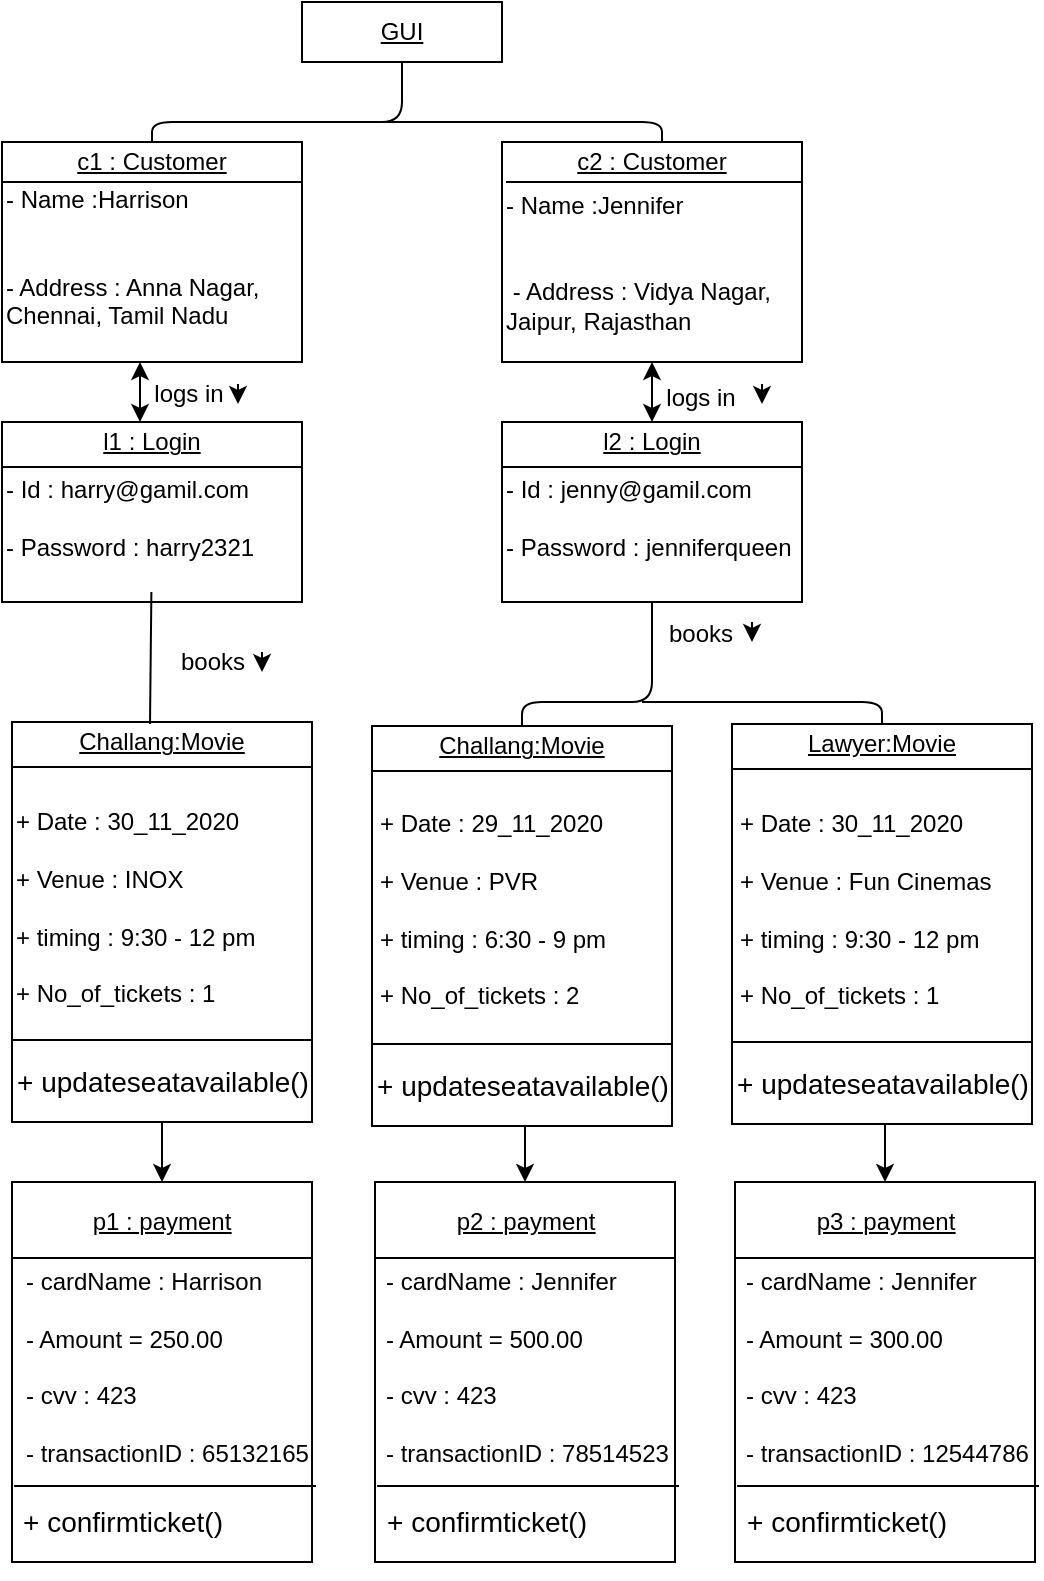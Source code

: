 <mxfile version="13.10.0" type="github">
  <diagram id="b5b41UgJ_ffkNoF94OHe" name="Page-1">
    <mxGraphModel dx="1022" dy="695" grid="1" gridSize="10" guides="1" tooltips="1" connect="1" arrows="1" fold="1" page="1" pageScale="1" pageWidth="850" pageHeight="1100" math="0" shadow="0">
      <root>
        <mxCell id="0" />
        <mxCell id="1" parent="0" />
        <mxCell id="uAq4iiSgnRkr5ONaK8W_-14" value="&lt;u&gt;GUI&lt;/u&gt;" style="rounded=0;whiteSpace=wrap;html=1;" vertex="1" parent="1">
          <mxGeometry x="270" y="10" width="100" height="30" as="geometry" />
        </mxCell>
        <mxCell id="uAq4iiSgnRkr5ONaK8W_-15" value="" style="rounded=0;whiteSpace=wrap;html=1;" vertex="1" parent="1">
          <mxGeometry x="120" y="80" width="150" height="110" as="geometry" />
        </mxCell>
        <mxCell id="uAq4iiSgnRkr5ONaK8W_-16" value="&lt;u&gt;c1 : Customer&lt;/u&gt;" style="text;html=1;strokeColor=none;fillColor=none;align=center;verticalAlign=middle;whiteSpace=wrap;rounded=0;" vertex="1" parent="1">
          <mxGeometry x="130" y="80" width="130" height="20" as="geometry" />
        </mxCell>
        <mxCell id="uAq4iiSgnRkr5ONaK8W_-17" value="" style="endArrow=none;html=1;exitX=0;exitY=0;exitDx=0;exitDy=0;entryX=1;entryY=0.182;entryDx=0;entryDy=0;entryPerimeter=0;" edge="1" parent="1" source="uAq4iiSgnRkr5ONaK8W_-18" target="uAq4iiSgnRkr5ONaK8W_-15">
          <mxGeometry width="50" height="50" relative="1" as="geometry">
            <mxPoint x="160" y="150" as="sourcePoint" />
            <mxPoint x="210" y="100" as="targetPoint" />
            <Array as="points">
              <mxPoint x="240" y="100" />
            </Array>
          </mxGeometry>
        </mxCell>
        <mxCell id="uAq4iiSgnRkr5ONaK8W_-18" value="&lt;div align=&quot;left&quot;&gt;&lt;br&gt;&lt;/div&gt;&lt;div align=&quot;left&quot;&gt;- Name :Harrison&lt;/div&gt;&lt;div align=&quot;left&quot;&gt;&lt;br&gt;&lt;/div&gt;&lt;div align=&quot;left&quot;&gt;&lt;br&gt;&lt;/div&gt;&lt;div align=&quot;left&quot;&gt;- Address : Anna Nagar,&lt;/div&gt;&lt;div align=&quot;left&quot;&gt;Chennai, Tamil Nadu&lt;br&gt;&lt;/div&gt;&lt;div align=&quot;left&quot;&gt;&lt;br&gt;&lt;/div&gt;&lt;div align=&quot;left&quot;&gt;&lt;br&gt;&lt;/div&gt;" style="text;html=1;strokeColor=none;fillColor=none;align=left;verticalAlign=middle;whiteSpace=wrap;rounded=0;" vertex="1" parent="1">
          <mxGeometry x="120" y="100" width="150" height="90" as="geometry" />
        </mxCell>
        <mxCell id="uAq4iiSgnRkr5ONaK8W_-19" style="edgeStyle=orthogonalEdgeStyle;rounded=0;orthogonalLoop=1;jettySize=auto;html=1;exitX=0.5;exitY=1;exitDx=0;exitDy=0;" edge="1" parent="1" source="uAq4iiSgnRkr5ONaK8W_-15" target="uAq4iiSgnRkr5ONaK8W_-15">
          <mxGeometry relative="1" as="geometry" />
        </mxCell>
        <mxCell id="uAq4iiSgnRkr5ONaK8W_-25" value="" style="rounded=0;whiteSpace=wrap;html=1;" vertex="1" parent="1">
          <mxGeometry x="120" y="220" width="150" height="90" as="geometry" />
        </mxCell>
        <mxCell id="uAq4iiSgnRkr5ONaK8W_-26" value="l1 : Login" style="text;html=1;strokeColor=none;fillColor=none;align=center;verticalAlign=middle;whiteSpace=wrap;rounded=0;fontStyle=4" vertex="1" parent="1">
          <mxGeometry x="130" y="220" width="130" height="20" as="geometry" />
        </mxCell>
        <mxCell id="uAq4iiSgnRkr5ONaK8W_-27" value="&lt;div align=&quot;left&quot;&gt;&lt;br&gt;&lt;/div&gt;&lt;div align=&quot;left&quot;&gt;- Id : harry@gamil.com&lt;br&gt;&lt;/div&gt;&lt;div align=&quot;left&quot;&gt;&lt;br&gt;&lt;/div&gt;&lt;div align=&quot;left&quot;&gt;- Password : harry2321&lt;br&gt;&lt;/div&gt;&lt;div align=&quot;left&quot;&gt;&lt;br&gt;&lt;/div&gt;&lt;div align=&quot;left&quot;&gt;&lt;br&gt;&lt;/div&gt;" style="text;html=1;strokeColor=none;fillColor=none;align=left;verticalAlign=middle;whiteSpace=wrap;rounded=0;" vertex="1" parent="1">
          <mxGeometry x="120" y="245" width="150" height="60" as="geometry" />
        </mxCell>
        <mxCell id="uAq4iiSgnRkr5ONaK8W_-28" style="edgeStyle=orthogonalEdgeStyle;rounded=0;orthogonalLoop=1;jettySize=auto;html=1;exitX=0.5;exitY=1;exitDx=0;exitDy=0;" edge="1" parent="1" source="uAq4iiSgnRkr5ONaK8W_-25" target="uAq4iiSgnRkr5ONaK8W_-25">
          <mxGeometry relative="1" as="geometry" />
        </mxCell>
        <mxCell id="uAq4iiSgnRkr5ONaK8W_-29" value="" style="endArrow=none;html=1;exitX=0;exitY=0.25;exitDx=0;exitDy=0;entryX=1;entryY=0.25;entryDx=0;entryDy=0;" edge="1" parent="1" source="uAq4iiSgnRkr5ONaK8W_-25" target="uAq4iiSgnRkr5ONaK8W_-25">
          <mxGeometry width="50" height="50" relative="1" as="geometry">
            <mxPoint x="30" y="280" as="sourcePoint" />
            <mxPoint x="80" y="230" as="targetPoint" />
          </mxGeometry>
        </mxCell>
        <mxCell id="uAq4iiSgnRkr5ONaK8W_-30" value="" style="rounded=0;whiteSpace=wrap;html=1;" vertex="1" parent="1">
          <mxGeometry x="370" y="220" width="150" height="90" as="geometry" />
        </mxCell>
        <mxCell id="uAq4iiSgnRkr5ONaK8W_-31" value="&lt;u&gt;l2 : Login&lt;/u&gt;" style="text;html=1;strokeColor=none;fillColor=none;align=center;verticalAlign=middle;whiteSpace=wrap;rounded=0;" vertex="1" parent="1">
          <mxGeometry x="380" y="220" width="130" height="20" as="geometry" />
        </mxCell>
        <mxCell id="uAq4iiSgnRkr5ONaK8W_-32" value="&lt;div align=&quot;left&quot;&gt;&lt;br&gt;&lt;/div&gt;&lt;div align=&quot;left&quot;&gt;- Id : jenny@gamil.com&lt;br&gt;&lt;/div&gt;&lt;div align=&quot;left&quot;&gt;&lt;br&gt;&lt;/div&gt;&lt;div align=&quot;left&quot;&gt;- Password : jenniferqueen&lt;br&gt;&lt;/div&gt;&lt;div align=&quot;left&quot;&gt;&lt;br&gt;&lt;/div&gt;&lt;div align=&quot;left&quot;&gt;&lt;br&gt;&lt;/div&gt;" style="text;html=1;strokeColor=none;fillColor=none;align=left;verticalAlign=middle;whiteSpace=wrap;rounded=0;" vertex="1" parent="1">
          <mxGeometry x="370" y="245" width="150" height="60" as="geometry" />
        </mxCell>
        <mxCell id="uAq4iiSgnRkr5ONaK8W_-33" style="edgeStyle=orthogonalEdgeStyle;rounded=0;orthogonalLoop=1;jettySize=auto;html=1;exitX=0.5;exitY=1;exitDx=0;exitDy=0;" edge="1" parent="1" source="uAq4iiSgnRkr5ONaK8W_-30" target="uAq4iiSgnRkr5ONaK8W_-30">
          <mxGeometry relative="1" as="geometry" />
        </mxCell>
        <mxCell id="uAq4iiSgnRkr5ONaK8W_-34" value="" style="endArrow=none;html=1;exitX=0;exitY=0.25;exitDx=0;exitDy=0;entryX=1;entryY=0.25;entryDx=0;entryDy=0;" edge="1" parent="1" source="uAq4iiSgnRkr5ONaK8W_-30" target="uAq4iiSgnRkr5ONaK8W_-30">
          <mxGeometry width="50" height="50" relative="1" as="geometry">
            <mxPoint x="280" y="280" as="sourcePoint" />
            <mxPoint x="330" y="230" as="targetPoint" />
          </mxGeometry>
        </mxCell>
        <mxCell id="uAq4iiSgnRkr5ONaK8W_-35" value="" style="endArrow=classic;startArrow=classic;html=1;exitX=0.5;exitY=0;exitDx=0;exitDy=0;" edge="1" parent="1" source="uAq4iiSgnRkr5ONaK8W_-31">
          <mxGeometry width="50" height="50" relative="1" as="geometry">
            <mxPoint x="580" y="260" as="sourcePoint" />
            <mxPoint x="445" y="190" as="targetPoint" />
          </mxGeometry>
        </mxCell>
        <mxCell id="uAq4iiSgnRkr5ONaK8W_-36" value="" style="endArrow=classic;startArrow=classic;html=1;exitX=0.5;exitY=0;exitDx=0;exitDy=0;" edge="1" parent="1">
          <mxGeometry width="50" height="50" relative="1" as="geometry">
            <mxPoint x="189" y="220" as="sourcePoint" />
            <mxPoint x="189" y="190" as="targetPoint" />
          </mxGeometry>
        </mxCell>
        <mxCell id="uAq4iiSgnRkr5ONaK8W_-37" value="" style="endArrow=none;html=1;exitX=0.5;exitY=0;exitDx=0;exitDy=0;entryX=0.5;entryY=1;entryDx=0;entryDy=0;" edge="1" parent="1" source="uAq4iiSgnRkr5ONaK8W_-15" target="uAq4iiSgnRkr5ONaK8W_-14">
          <mxGeometry width="50" height="50" relative="1" as="geometry">
            <mxPoint x="300" y="100" as="sourcePoint" />
            <mxPoint x="350" y="50" as="targetPoint" />
            <Array as="points">
              <mxPoint x="195" y="70" />
              <mxPoint x="320" y="70" />
            </Array>
          </mxGeometry>
        </mxCell>
        <mxCell id="uAq4iiSgnRkr5ONaK8W_-38" value="" style="endArrow=none;html=1;" edge="1" parent="1">
          <mxGeometry width="50" height="50" relative="1" as="geometry">
            <mxPoint x="450" y="80" as="sourcePoint" />
            <mxPoint x="310" y="70" as="targetPoint" />
            <Array as="points">
              <mxPoint x="450" y="70" />
            </Array>
          </mxGeometry>
        </mxCell>
        <mxCell id="uAq4iiSgnRkr5ONaK8W_-39" value="logs in" style="text;html=1;align=center;verticalAlign=middle;resizable=0;points=[];autosize=1;" vertex="1" parent="1">
          <mxGeometry x="188" y="196" width="50" height="20" as="geometry" />
        </mxCell>
        <mxCell id="uAq4iiSgnRkr5ONaK8W_-40" value="" style="endArrow=classic;html=1;" edge="1" parent="1">
          <mxGeometry width="50" height="50" relative="1" as="geometry">
            <mxPoint x="238" y="201" as="sourcePoint" />
            <mxPoint x="238" y="211" as="targetPoint" />
          </mxGeometry>
        </mxCell>
        <mxCell id="uAq4iiSgnRkr5ONaK8W_-41" value="" style="endArrow=classic;html=1;" edge="1" parent="1">
          <mxGeometry width="50" height="50" relative="1" as="geometry">
            <mxPoint x="500" y="201" as="sourcePoint" />
            <mxPoint x="500" y="211" as="targetPoint" />
          </mxGeometry>
        </mxCell>
        <mxCell id="uAq4iiSgnRkr5ONaK8W_-42" value="" style="endArrow=classic;html=1;" edge="1" parent="1">
          <mxGeometry width="50" height="50" relative="1" as="geometry">
            <mxPoint x="250" y="335" as="sourcePoint" />
            <mxPoint x="250" y="345" as="targetPoint" />
          </mxGeometry>
        </mxCell>
        <mxCell id="uAq4iiSgnRkr5ONaK8W_-43" value="" style="endArrow=classic;html=1;" edge="1" parent="1">
          <mxGeometry width="50" height="50" relative="1" as="geometry">
            <mxPoint x="495" y="320" as="sourcePoint" />
            <mxPoint x="495" y="330" as="targetPoint" />
          </mxGeometry>
        </mxCell>
        <mxCell id="uAq4iiSgnRkr5ONaK8W_-44" value="logs in" style="text;html=1;align=center;verticalAlign=middle;resizable=0;points=[];autosize=1;" vertex="1" parent="1">
          <mxGeometry x="444" y="198" width="50" height="20" as="geometry" />
        </mxCell>
        <mxCell id="uAq4iiSgnRkr5ONaK8W_-108" style="edgeStyle=orthogonalEdgeStyle;rounded=0;orthogonalLoop=1;jettySize=auto;html=1;exitX=0.5;exitY=1;exitDx=0;exitDy=0;entryX=0.5;entryY=0;entryDx=0;entryDy=0;" edge="1" parent="1" source="uAq4iiSgnRkr5ONaK8W_-45" target="uAq4iiSgnRkr5ONaK8W_-70">
          <mxGeometry relative="1" as="geometry" />
        </mxCell>
        <mxCell id="uAq4iiSgnRkr5ONaK8W_-45" value="" style="rounded=0;whiteSpace=wrap;html=1;" vertex="1" parent="1">
          <mxGeometry x="125" y="370" width="150" height="200" as="geometry" />
        </mxCell>
        <mxCell id="uAq4iiSgnRkr5ONaK8W_-46" value="Challang:Movie" style="text;html=1;strokeColor=none;fillColor=none;align=center;verticalAlign=middle;whiteSpace=wrap;rounded=0;fontStyle=4" vertex="1" parent="1">
          <mxGeometry x="135" y="370" width="130" height="20" as="geometry" />
        </mxCell>
        <mxCell id="uAq4iiSgnRkr5ONaK8W_-47" value="&lt;div align=&quot;left&quot;&gt;&lt;br&gt;&lt;/div&gt;&lt;div align=&quot;left&quot;&gt;+ Date : 30_11_2020&lt;br&gt;&lt;/div&gt;&lt;div align=&quot;left&quot;&gt;&lt;br&gt;&lt;/div&gt;&lt;div align=&quot;left&quot;&gt;+ Venue : INOX&lt;/div&gt;&lt;div align=&quot;left&quot;&gt;&lt;br&gt;&lt;/div&gt;&lt;div align=&quot;left&quot;&gt;+ timing : 9:30 - 12 pm&lt;/div&gt;&lt;div align=&quot;left&quot;&gt;&lt;br&gt;&lt;/div&gt;&lt;div align=&quot;left&quot;&gt;+ No_of_tickets : 1&lt;br&gt;&lt;/div&gt;&lt;div align=&quot;left&quot;&gt;&lt;br&gt;&lt;/div&gt;&lt;div align=&quot;left&quot;&gt;&lt;br&gt;&lt;/div&gt;" style="text;html=1;strokeColor=none;fillColor=none;align=left;verticalAlign=middle;whiteSpace=wrap;rounded=0;" vertex="1" parent="1">
          <mxGeometry x="125" y="430" width="150" height="80" as="geometry" />
        </mxCell>
        <mxCell id="uAq4iiSgnRkr5ONaK8W_-48" style="edgeStyle=orthogonalEdgeStyle;rounded=0;orthogonalLoop=1;jettySize=auto;html=1;exitX=0.5;exitY=1;exitDx=0;exitDy=0;" edge="1" parent="1" source="uAq4iiSgnRkr5ONaK8W_-45" target="uAq4iiSgnRkr5ONaK8W_-45">
          <mxGeometry relative="1" as="geometry" />
        </mxCell>
        <mxCell id="uAq4iiSgnRkr5ONaK8W_-49" value="" style="endArrow=none;html=1;exitX=0;exitY=0.25;exitDx=0;exitDy=0;entryX=1;entryY=0.25;entryDx=0;entryDy=0;" edge="1" parent="1">
          <mxGeometry width="50" height="50" relative="1" as="geometry">
            <mxPoint x="125" y="392.5" as="sourcePoint" />
            <mxPoint x="275" y="392.5" as="targetPoint" />
          </mxGeometry>
        </mxCell>
        <mxCell id="uAq4iiSgnRkr5ONaK8W_-51" value="books" style="text;html=1;align=center;verticalAlign=middle;resizable=0;points=[];autosize=1;" vertex="1" parent="1">
          <mxGeometry x="200" y="330" width="50" height="20" as="geometry" />
        </mxCell>
        <mxCell id="uAq4iiSgnRkr5ONaK8W_-52" value="books" style="text;html=1;align=center;verticalAlign=middle;resizable=0;points=[];autosize=1;" vertex="1" parent="1">
          <mxGeometry x="444" y="316" width="50" height="20" as="geometry" />
        </mxCell>
        <mxCell id="uAq4iiSgnRkr5ONaK8W_-54" value="" style="endArrow=none;html=1;exitX=0;exitY=0.75;exitDx=0;exitDy=0;entryX=1;entryY=0.75;entryDx=0;entryDy=0;" edge="1" parent="1">
          <mxGeometry width="50" height="50" relative="1" as="geometry">
            <mxPoint x="125" y="529" as="sourcePoint" />
            <mxPoint x="275" y="529" as="targetPoint" />
            <Array as="points">
              <mxPoint x="215" y="529" />
            </Array>
          </mxGeometry>
        </mxCell>
        <mxCell id="uAq4iiSgnRkr5ONaK8W_-55" value="&lt;font style=&quot;font-size: 14px&quot;&gt;+ updateseatavailable()&lt;br&gt;&lt;/font&gt;" style="text;html=1;align=center;verticalAlign=middle;resizable=0;points=[];autosize=1;" vertex="1" parent="1">
          <mxGeometry x="120" y="540" width="160" height="20" as="geometry" />
        </mxCell>
        <mxCell id="uAq4iiSgnRkr5ONaK8W_-107" style="edgeStyle=orthogonalEdgeStyle;rounded=0;orthogonalLoop=1;jettySize=auto;html=1;exitX=0.5;exitY=1;exitDx=0;exitDy=0;entryX=0.5;entryY=0;entryDx=0;entryDy=0;" edge="1" parent="1" source="uAq4iiSgnRkr5ONaK8W_-56" target="uAq4iiSgnRkr5ONaK8W_-99">
          <mxGeometry relative="1" as="geometry" />
        </mxCell>
        <mxCell id="uAq4iiSgnRkr5ONaK8W_-56" value="" style="rounded=0;whiteSpace=wrap;html=1;" vertex="1" parent="1">
          <mxGeometry x="305" y="372" width="150" height="200" as="geometry" />
        </mxCell>
        <mxCell id="uAq4iiSgnRkr5ONaK8W_-57" value="Challang:Movie" style="text;html=1;strokeColor=none;fillColor=none;align=center;verticalAlign=middle;whiteSpace=wrap;rounded=0;fontStyle=4" vertex="1" parent="1">
          <mxGeometry x="315" y="372" width="130" height="20" as="geometry" />
        </mxCell>
        <mxCell id="uAq4iiSgnRkr5ONaK8W_-58" value="&lt;div align=&quot;left&quot;&gt;&lt;br&gt;&lt;/div&gt;&lt;div align=&quot;left&quot;&gt;+ Date : 29_11_2020&lt;br&gt;&lt;/div&gt;&lt;div align=&quot;left&quot;&gt;&lt;br&gt;&lt;/div&gt;&lt;div align=&quot;left&quot;&gt;+ Venue : PVR&lt;br&gt;&lt;/div&gt;&lt;div align=&quot;left&quot;&gt;&lt;br&gt;&lt;/div&gt;&lt;div align=&quot;left&quot;&gt;+ timing : 6:30 - 9 pm&lt;/div&gt;&lt;div align=&quot;left&quot;&gt;&lt;br&gt;&lt;/div&gt;&lt;div align=&quot;left&quot;&gt;+ No_of_tickets : 2&lt;br&gt;&lt;/div&gt;&lt;div align=&quot;left&quot;&gt;&lt;br&gt;&lt;/div&gt;&lt;div align=&quot;left&quot;&gt;&lt;br&gt;&lt;/div&gt;" style="text;html=1;strokeColor=none;fillColor=none;align=left;verticalAlign=middle;whiteSpace=wrap;rounded=0;" vertex="1" parent="1">
          <mxGeometry x="306.5" y="430" width="150" height="82" as="geometry" />
        </mxCell>
        <mxCell id="uAq4iiSgnRkr5ONaK8W_-59" style="edgeStyle=orthogonalEdgeStyle;rounded=0;orthogonalLoop=1;jettySize=auto;html=1;exitX=0.5;exitY=1;exitDx=0;exitDy=0;" edge="1" parent="1" source="uAq4iiSgnRkr5ONaK8W_-56" target="uAq4iiSgnRkr5ONaK8W_-56">
          <mxGeometry relative="1" as="geometry" />
        </mxCell>
        <mxCell id="uAq4iiSgnRkr5ONaK8W_-60" value="" style="endArrow=none;html=1;exitX=0;exitY=0.25;exitDx=0;exitDy=0;entryX=1;entryY=0.25;entryDx=0;entryDy=0;" edge="1" parent="1">
          <mxGeometry width="50" height="50" relative="1" as="geometry">
            <mxPoint x="305" y="394.5" as="sourcePoint" />
            <mxPoint x="455" y="394.5" as="targetPoint" />
          </mxGeometry>
        </mxCell>
        <mxCell id="uAq4iiSgnRkr5ONaK8W_-61" value="" style="endArrow=none;html=1;exitX=0;exitY=0.75;exitDx=0;exitDy=0;entryX=1;entryY=0.75;entryDx=0;entryDy=0;" edge="1" parent="1">
          <mxGeometry width="50" height="50" relative="1" as="geometry">
            <mxPoint x="305" y="531" as="sourcePoint" />
            <mxPoint x="455" y="531" as="targetPoint" />
            <Array as="points">
              <mxPoint x="395" y="531" />
            </Array>
          </mxGeometry>
        </mxCell>
        <mxCell id="uAq4iiSgnRkr5ONaK8W_-62" value="&lt;font style=&quot;font-size: 14px&quot;&gt;+ updateseatavailable()&lt;br&gt;&lt;/font&gt;" style="text;html=1;align=center;verticalAlign=middle;resizable=0;points=[];autosize=1;" vertex="1" parent="1">
          <mxGeometry x="300" y="542" width="160" height="20" as="geometry" />
        </mxCell>
        <mxCell id="uAq4iiSgnRkr5ONaK8W_-105" style="edgeStyle=orthogonalEdgeStyle;rounded=0;orthogonalLoop=1;jettySize=auto;html=1;exitX=0.5;exitY=1;exitDx=0;exitDy=0;entryX=0.5;entryY=0;entryDx=0;entryDy=0;" edge="1" parent="1" source="uAq4iiSgnRkr5ONaK8W_-63" target="uAq4iiSgnRkr5ONaK8W_-93">
          <mxGeometry relative="1" as="geometry" />
        </mxCell>
        <mxCell id="uAq4iiSgnRkr5ONaK8W_-63" value="" style="rounded=0;whiteSpace=wrap;html=1;" vertex="1" parent="1">
          <mxGeometry x="485" y="371" width="150" height="200" as="geometry" />
        </mxCell>
        <mxCell id="uAq4iiSgnRkr5ONaK8W_-64" value="Lawyer:Movie" style="text;html=1;strokeColor=none;fillColor=none;align=center;verticalAlign=middle;whiteSpace=wrap;rounded=0;fontStyle=4" vertex="1" parent="1">
          <mxGeometry x="495" y="371" width="130" height="20" as="geometry" />
        </mxCell>
        <mxCell id="uAq4iiSgnRkr5ONaK8W_-65" value="&lt;div align=&quot;left&quot;&gt;&lt;br&gt;&lt;/div&gt;&lt;div align=&quot;left&quot;&gt;+ Date : 30_11_2020&lt;br&gt;&lt;/div&gt;&lt;div align=&quot;left&quot;&gt;&lt;br&gt;&lt;/div&gt;&lt;div align=&quot;left&quot;&gt;+ Venue : Fun Cinemas&lt;br&gt;&lt;/div&gt;&lt;div align=&quot;left&quot;&gt;&lt;br&gt;&lt;/div&gt;&lt;div align=&quot;left&quot;&gt;+ timing : 9:30 - 12 pm&lt;/div&gt;&lt;div align=&quot;left&quot;&gt;&lt;br&gt;&lt;/div&gt;&lt;div align=&quot;left&quot;&gt;+ No_of_tickets : 1&lt;br&gt;&lt;/div&gt;&lt;div align=&quot;left&quot;&gt;&lt;br&gt;&lt;/div&gt;&lt;div align=&quot;left&quot;&gt;&lt;br&gt;&lt;/div&gt;" style="text;html=1;strokeColor=none;fillColor=none;align=left;verticalAlign=middle;whiteSpace=wrap;rounded=0;" vertex="1" parent="1">
          <mxGeometry x="486.5" y="431" width="150" height="80" as="geometry" />
        </mxCell>
        <mxCell id="uAq4iiSgnRkr5ONaK8W_-66" style="edgeStyle=orthogonalEdgeStyle;rounded=0;orthogonalLoop=1;jettySize=auto;html=1;exitX=0.5;exitY=1;exitDx=0;exitDy=0;" edge="1" parent="1" source="uAq4iiSgnRkr5ONaK8W_-63" target="uAq4iiSgnRkr5ONaK8W_-63">
          <mxGeometry relative="1" as="geometry" />
        </mxCell>
        <mxCell id="uAq4iiSgnRkr5ONaK8W_-67" value="" style="endArrow=none;html=1;exitX=0;exitY=0.25;exitDx=0;exitDy=0;entryX=1;entryY=0.25;entryDx=0;entryDy=0;" edge="1" parent="1">
          <mxGeometry width="50" height="50" relative="1" as="geometry">
            <mxPoint x="485" y="393.5" as="sourcePoint" />
            <mxPoint x="635" y="393.5" as="targetPoint" />
          </mxGeometry>
        </mxCell>
        <mxCell id="uAq4iiSgnRkr5ONaK8W_-68" value="" style="endArrow=none;html=1;exitX=0;exitY=0.75;exitDx=0;exitDy=0;entryX=1;entryY=0.75;entryDx=0;entryDy=0;" edge="1" parent="1">
          <mxGeometry width="50" height="50" relative="1" as="geometry">
            <mxPoint x="485" y="530" as="sourcePoint" />
            <mxPoint x="635" y="530" as="targetPoint" />
            <Array as="points">
              <mxPoint x="575" y="530" />
            </Array>
          </mxGeometry>
        </mxCell>
        <mxCell id="uAq4iiSgnRkr5ONaK8W_-69" value="&lt;font style=&quot;font-size: 14px&quot;&gt;+ updateseatavailable()&lt;br&gt;&lt;/font&gt;" style="text;html=1;align=center;verticalAlign=middle;resizable=0;points=[];autosize=1;" vertex="1" parent="1">
          <mxGeometry x="480" y="541" width="160" height="20" as="geometry" />
        </mxCell>
        <mxCell id="uAq4iiSgnRkr5ONaK8W_-70" value="" style="rounded=0;whiteSpace=wrap;html=1;" vertex="1" parent="1">
          <mxGeometry x="125" y="600" width="150" height="190" as="geometry" />
        </mxCell>
        <mxCell id="uAq4iiSgnRkr5ONaK8W_-71" value="&lt;u&gt;p1 : payment&lt;br&gt;&lt;/u&gt;" style="text;html=1;strokeColor=none;fillColor=none;align=center;verticalAlign=middle;whiteSpace=wrap;rounded=0;fontStyle=4" vertex="1" parent="1">
          <mxGeometry x="135" y="610" width="130" height="20" as="geometry" />
        </mxCell>
        <mxCell id="uAq4iiSgnRkr5ONaK8W_-72" value="&lt;div&gt;- cardName : Harrison&lt;/div&gt;&lt;div&gt;&lt;br&gt;&lt;/div&gt;&lt;div&gt;- Amount = 250.00&lt;/div&gt;&lt;div&gt;&lt;br&gt;&lt;/div&gt;&lt;div&gt;- cvv : 423&lt;/div&gt;&lt;div&gt;&lt;br&gt;&lt;/div&gt;&lt;div&gt;- transactionID : 65132165&lt;br&gt;&lt;/div&gt;&lt;div align=&quot;left&quot;&gt;&lt;br&gt;&lt;/div&gt;&lt;div align=&quot;left&quot;&gt;&lt;br&gt;&lt;/div&gt;" style="text;html=1;strokeColor=none;fillColor=none;align=left;verticalAlign=middle;whiteSpace=wrap;rounded=0;" vertex="1" parent="1">
          <mxGeometry x="130" y="677" width="150" height="60" as="geometry" />
        </mxCell>
        <mxCell id="uAq4iiSgnRkr5ONaK8W_-73" style="edgeStyle=orthogonalEdgeStyle;rounded=0;orthogonalLoop=1;jettySize=auto;html=1;exitX=0.5;exitY=1;exitDx=0;exitDy=0;" edge="1" parent="1" source="uAq4iiSgnRkr5ONaK8W_-70" target="uAq4iiSgnRkr5ONaK8W_-70">
          <mxGeometry relative="1" as="geometry" />
        </mxCell>
        <mxCell id="uAq4iiSgnRkr5ONaK8W_-74" value="" style="endArrow=none;html=1;exitX=0;exitY=0.25;exitDx=0;exitDy=0;entryX=1;entryY=0.25;entryDx=0;entryDy=0;" edge="1" parent="1">
          <mxGeometry width="50" height="50" relative="1" as="geometry">
            <mxPoint x="125" y="638" as="sourcePoint" />
            <mxPoint x="275" y="638" as="targetPoint" />
          </mxGeometry>
        </mxCell>
        <mxCell id="uAq4iiSgnRkr5ONaK8W_-77" value="&lt;font style=&quot;font-size: 14px&quot;&gt;+ confirmticket()&lt;/font&gt;" style="text;html=1;align=center;verticalAlign=middle;resizable=0;points=[];autosize=1;" vertex="1" parent="1">
          <mxGeometry x="120" y="760" width="120" height="20" as="geometry" />
        </mxCell>
        <mxCell id="uAq4iiSgnRkr5ONaK8W_-79" style="edgeStyle=orthogonalEdgeStyle;rounded=0;orthogonalLoop=1;jettySize=auto;html=1;exitX=0.5;exitY=1;exitDx=0;exitDy=0;" edge="1" parent="1" source="uAq4iiSgnRkr5ONaK8W_-70" target="uAq4iiSgnRkr5ONaK8W_-70">
          <mxGeometry relative="1" as="geometry" />
        </mxCell>
        <mxCell id="uAq4iiSgnRkr5ONaK8W_-80" value="" style="endArrow=none;html=1;exitX=0.007;exitY=0.8;exitDx=0;exitDy=0;exitPerimeter=0;" edge="1" parent="1" source="uAq4iiSgnRkr5ONaK8W_-70">
          <mxGeometry width="50" height="50" relative="1" as="geometry">
            <mxPoint x="160" y="790" as="sourcePoint" />
            <mxPoint x="277" y="752" as="targetPoint" />
          </mxGeometry>
        </mxCell>
        <mxCell id="uAq4iiSgnRkr5ONaK8W_-93" value="" style="rounded=0;whiteSpace=wrap;html=1;" vertex="1" parent="1">
          <mxGeometry x="486.5" y="600" width="150" height="190" as="geometry" />
        </mxCell>
        <mxCell id="uAq4iiSgnRkr5ONaK8W_-94" value="&lt;u&gt;p3 : payment&lt;br&gt;&lt;/u&gt;" style="text;html=1;strokeColor=none;fillColor=none;align=center;verticalAlign=middle;whiteSpace=wrap;rounded=0;fontStyle=4" vertex="1" parent="1">
          <mxGeometry x="496.5" y="610" width="130" height="20" as="geometry" />
        </mxCell>
        <mxCell id="uAq4iiSgnRkr5ONaK8W_-95" value="&lt;div&gt;- cardName : Jennifer&lt;/div&gt;&lt;div&gt;&lt;br&gt;&lt;/div&gt;&lt;div&gt;- Amount = 300.00&lt;/div&gt;&lt;div&gt;&lt;br&gt;&lt;/div&gt;&lt;div&gt;- cvv : 423&lt;/div&gt;&lt;div&gt;&lt;br&gt;&lt;/div&gt;&lt;div&gt;- transactionID : 12544786&lt;br&gt;&lt;/div&gt;&lt;div align=&quot;left&quot;&gt;&lt;br&gt;&lt;/div&gt;&lt;div align=&quot;left&quot;&gt;&lt;br&gt;&lt;/div&gt;" style="text;html=1;strokeColor=none;fillColor=none;align=left;verticalAlign=middle;whiteSpace=wrap;rounded=0;" vertex="1" parent="1">
          <mxGeometry x="490" y="677" width="150" height="60" as="geometry" />
        </mxCell>
        <mxCell id="uAq4iiSgnRkr5ONaK8W_-96" value="" style="endArrow=none;html=1;exitX=0;exitY=0.25;exitDx=0;exitDy=0;entryX=1;entryY=0.25;entryDx=0;entryDy=0;" edge="1" parent="1">
          <mxGeometry width="50" height="50" relative="1" as="geometry">
            <mxPoint x="486.5" y="638" as="sourcePoint" />
            <mxPoint x="636.5" y="638" as="targetPoint" />
          </mxGeometry>
        </mxCell>
        <mxCell id="uAq4iiSgnRkr5ONaK8W_-97" value="&lt;font style=&quot;font-size: 14px&quot;&gt;+ confirmticket()&lt;/font&gt;" style="text;html=1;align=center;verticalAlign=middle;resizable=0;points=[];autosize=1;" vertex="1" parent="1">
          <mxGeometry x="481.5" y="760" width="120" height="20" as="geometry" />
        </mxCell>
        <mxCell id="uAq4iiSgnRkr5ONaK8W_-98" value="" style="endArrow=none;html=1;exitX=0.007;exitY=0.8;exitDx=0;exitDy=0;exitPerimeter=0;" edge="1" parent="1" source="uAq4iiSgnRkr5ONaK8W_-93">
          <mxGeometry width="50" height="50" relative="1" as="geometry">
            <mxPoint x="521.5" y="790" as="sourcePoint" />
            <mxPoint x="638.5" y="752" as="targetPoint" />
          </mxGeometry>
        </mxCell>
        <mxCell id="uAq4iiSgnRkr5ONaK8W_-99" value="" style="rounded=0;whiteSpace=wrap;html=1;" vertex="1" parent="1">
          <mxGeometry x="306.5" y="600" width="150" height="190" as="geometry" />
        </mxCell>
        <mxCell id="uAq4iiSgnRkr5ONaK8W_-100" value="&lt;u&gt;p2 : payment&lt;br&gt;&lt;/u&gt;" style="text;html=1;strokeColor=none;fillColor=none;align=center;verticalAlign=middle;whiteSpace=wrap;rounded=0;fontStyle=4" vertex="1" parent="1">
          <mxGeometry x="316.5" y="610" width="130" height="20" as="geometry" />
        </mxCell>
        <mxCell id="uAq4iiSgnRkr5ONaK8W_-101" value="&lt;div&gt;- cardName : Jennifer&lt;/div&gt;&lt;div&gt;&lt;br&gt;&lt;/div&gt;&lt;div&gt;- Amount = 500.00&lt;/div&gt;&lt;div&gt;&lt;br&gt;&lt;/div&gt;&lt;div&gt;- cvv : 423&lt;/div&gt;&lt;div&gt;&lt;br&gt;&lt;/div&gt;&lt;div&gt;- transactionID : 78514523&lt;br&gt;&lt;/div&gt;&lt;div align=&quot;left&quot;&gt;&lt;br&gt;&lt;/div&gt;&lt;div align=&quot;left&quot;&gt;&lt;br&gt;&lt;/div&gt;" style="text;html=1;strokeColor=none;fillColor=none;align=left;verticalAlign=middle;whiteSpace=wrap;rounded=0;" vertex="1" parent="1">
          <mxGeometry x="310" y="677" width="150" height="60" as="geometry" />
        </mxCell>
        <mxCell id="uAq4iiSgnRkr5ONaK8W_-102" value="" style="endArrow=none;html=1;exitX=0;exitY=0.25;exitDx=0;exitDy=0;entryX=1;entryY=0.25;entryDx=0;entryDy=0;" edge="1" parent="1">
          <mxGeometry width="50" height="50" relative="1" as="geometry">
            <mxPoint x="306.5" y="638" as="sourcePoint" />
            <mxPoint x="456.5" y="638" as="targetPoint" />
          </mxGeometry>
        </mxCell>
        <mxCell id="uAq4iiSgnRkr5ONaK8W_-103" value="&lt;font style=&quot;font-size: 14px&quot;&gt;+ confirmticket()&lt;/font&gt;" style="text;html=1;align=center;verticalAlign=middle;resizable=0;points=[];autosize=1;" vertex="1" parent="1">
          <mxGeometry x="301.5" y="760" width="120" height="20" as="geometry" />
        </mxCell>
        <mxCell id="uAq4iiSgnRkr5ONaK8W_-104" value="" style="endArrow=none;html=1;exitX=0.007;exitY=0.8;exitDx=0;exitDy=0;exitPerimeter=0;" edge="1" parent="1" source="uAq4iiSgnRkr5ONaK8W_-99">
          <mxGeometry width="50" height="50" relative="1" as="geometry">
            <mxPoint x="341.5" y="790" as="sourcePoint" />
            <mxPoint x="458.5" y="752" as="targetPoint" />
          </mxGeometry>
        </mxCell>
        <mxCell id="uAq4iiSgnRkr5ONaK8W_-109" value="" style="endArrow=none;html=1;" edge="1" parent="1" target="uAq4iiSgnRkr5ONaK8W_-27">
          <mxGeometry width="50" height="50" relative="1" as="geometry">
            <mxPoint x="194" y="371" as="sourcePoint" />
            <mxPoint x="150" y="330" as="targetPoint" />
          </mxGeometry>
        </mxCell>
        <mxCell id="uAq4iiSgnRkr5ONaK8W_-110" value="" style="endArrow=none;html=1;exitX=0.5;exitY=0;exitDx=0;exitDy=0;entryX=0.5;entryY=1;entryDx=0;entryDy=0;" edge="1" parent="1" source="uAq4iiSgnRkr5ONaK8W_-57" target="uAq4iiSgnRkr5ONaK8W_-30">
          <mxGeometry width="50" height="50" relative="1" as="geometry">
            <mxPoint x="410" y="360" as="sourcePoint" />
            <mxPoint x="460" y="310" as="targetPoint" />
            <Array as="points">
              <mxPoint x="380" y="360" />
              <mxPoint x="445" y="360" />
            </Array>
          </mxGeometry>
        </mxCell>
        <mxCell id="uAq4iiSgnRkr5ONaK8W_-111" value="" style="endArrow=none;html=1;exitX=0.5;exitY=0;exitDx=0;exitDy=0;" edge="1" parent="1" source="uAq4iiSgnRkr5ONaK8W_-64">
          <mxGeometry width="50" height="50" relative="1" as="geometry">
            <mxPoint x="-10" y="470" as="sourcePoint" />
            <mxPoint x="440" y="360" as="targetPoint" />
            <Array as="points">
              <mxPoint x="560" y="360" />
            </Array>
          </mxGeometry>
        </mxCell>
        <mxCell id="uAq4iiSgnRkr5ONaK8W_-112" value="" style="rounded=0;whiteSpace=wrap;html=1;" vertex="1" parent="1">
          <mxGeometry x="370" y="80" width="150" height="110" as="geometry" />
        </mxCell>
        <mxCell id="uAq4iiSgnRkr5ONaK8W_-113" value="&lt;u&gt;c2 : Customer&lt;/u&gt;" style="text;html=1;strokeColor=none;fillColor=none;align=center;verticalAlign=middle;whiteSpace=wrap;rounded=0;" vertex="1" parent="1">
          <mxGeometry x="380" y="80" width="130" height="20" as="geometry" />
        </mxCell>
        <mxCell id="uAq4iiSgnRkr5ONaK8W_-114" value="" style="endArrow=none;html=1;entryX=1;entryY=0.182;entryDx=0;entryDy=0;entryPerimeter=0;" edge="1" parent="1" target="uAq4iiSgnRkr5ONaK8W_-112">
          <mxGeometry width="50" height="50" relative="1" as="geometry">
            <mxPoint x="372" y="100" as="sourcePoint" />
            <mxPoint x="460" y="100" as="targetPoint" />
            <Array as="points">
              <mxPoint x="490" y="100" />
            </Array>
          </mxGeometry>
        </mxCell>
        <mxCell id="uAq4iiSgnRkr5ONaK8W_-115" value="&lt;div align=&quot;left&quot;&gt;- Name :Jennifer&lt;/div&gt;&lt;div align=&quot;left&quot;&gt;&lt;br&gt;&lt;/div&gt;&lt;div align=&quot;left&quot;&gt;&lt;br&gt;&lt;/div&gt;&lt;div align=&quot;left&quot;&gt;&amp;nbsp;- Address : Vidya Nagar,&lt;/div&gt;&lt;div align=&quot;left&quot;&gt;Jaipur, Rajasthan&lt;br&gt;&lt;/div&gt;&lt;div align=&quot;left&quot;&gt;&lt;br&gt;&lt;/div&gt;&lt;div align=&quot;left&quot;&gt;&lt;br&gt;&lt;/div&gt;" style="text;html=1;strokeColor=none;fillColor=none;align=left;verticalAlign=middle;whiteSpace=wrap;rounded=0;" vertex="1" parent="1">
          <mxGeometry x="370" y="120" width="150" height="70" as="geometry" />
        </mxCell>
        <mxCell id="uAq4iiSgnRkr5ONaK8W_-116" style="edgeStyle=orthogonalEdgeStyle;rounded=0;orthogonalLoop=1;jettySize=auto;html=1;exitX=0.5;exitY=1;exitDx=0;exitDy=0;" edge="1" parent="1" source="uAq4iiSgnRkr5ONaK8W_-112" target="uAq4iiSgnRkr5ONaK8W_-112">
          <mxGeometry relative="1" as="geometry" />
        </mxCell>
      </root>
    </mxGraphModel>
  </diagram>
</mxfile>
